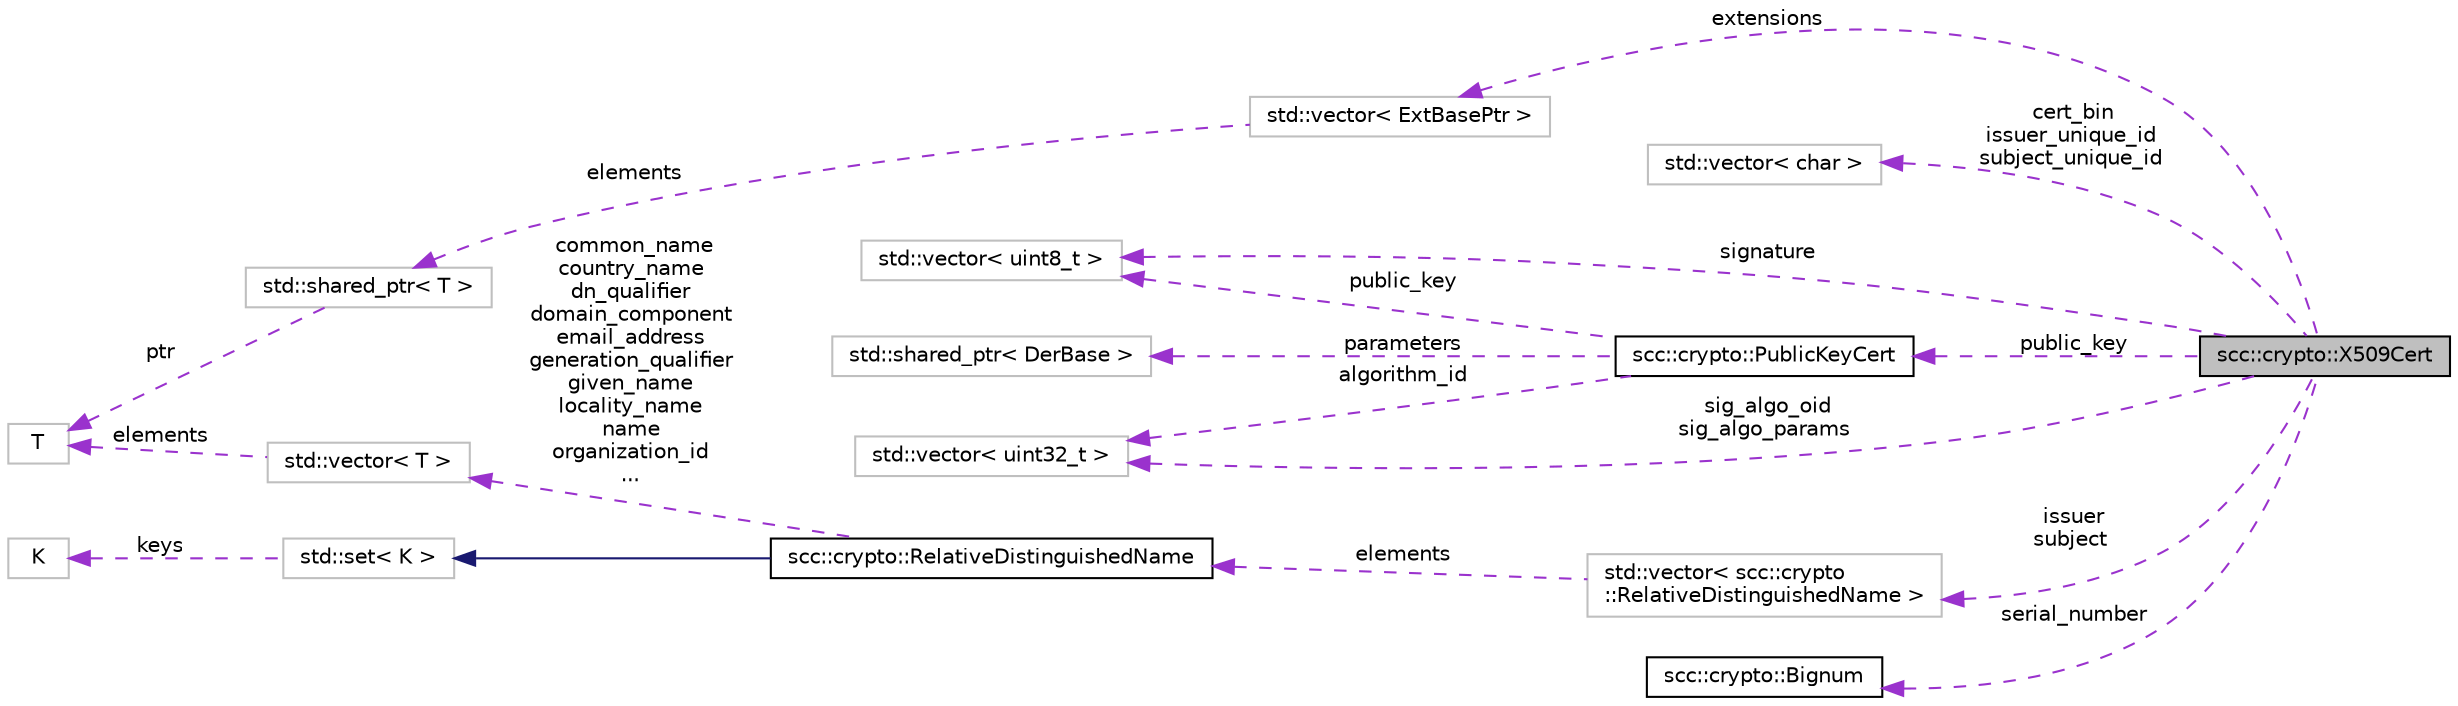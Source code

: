 digraph "scc::crypto::X509Cert"
{
 // LATEX_PDF_SIZE
  edge [fontname="Helvetica",fontsize="10",labelfontname="Helvetica",labelfontsize="10"];
  node [fontname="Helvetica",fontsize="10",shape=record];
  rankdir="LR";
  Node1 [label="scc::crypto::X509Cert",height=0.2,width=0.4,color="black", fillcolor="grey75", style="filled", fontcolor="black",tooltip="X.509 certificate."];
  Node2 -> Node1 [dir="back",color="darkorchid3",fontsize="10",style="dashed",label=" signature" ,fontname="Helvetica"];
  Node2 [label="std::vector\< uint8_t \>",height=0.2,width=0.4,color="grey75", fillcolor="white", style="filled",tooltip=" "];
  Node3 -> Node1 [dir="back",color="darkorchid3",fontsize="10",style="dashed",label=" cert_bin\nissuer_unique_id\nsubject_unique_id" ,fontname="Helvetica"];
  Node3 [label="std::vector\< char \>",height=0.2,width=0.4,color="grey75", fillcolor="white", style="filled",tooltip=" "];
  Node4 -> Node1 [dir="back",color="darkorchid3",fontsize="10",style="dashed",label=" issuer\nsubject" ,fontname="Helvetica"];
  Node4 [label="std::vector\< scc::crypto\l::RelativeDistinguishedName \>",height=0.2,width=0.4,color="grey75", fillcolor="white", style="filled",tooltip=" "];
  Node5 -> Node4 [dir="back",color="darkorchid3",fontsize="10",style="dashed",label=" elements" ,fontname="Helvetica"];
  Node5 [label="scc::crypto::RelativeDistinguishedName",height=0.2,width=0.4,color="black", fillcolor="white", style="filled",URL="$db/d2d/structscc_1_1crypto_1_1RelativeDistinguishedName.html",tooltip=" "];
  Node6 -> Node5 [dir="back",color="midnightblue",fontsize="10",style="solid",fontname="Helvetica"];
  Node6 [label="std::set\< K \>",height=0.2,width=0.4,color="grey75", fillcolor="white", style="filled",tooltip=" "];
  Node7 -> Node6 [dir="back",color="darkorchid3",fontsize="10",style="dashed",label=" keys" ,fontname="Helvetica"];
  Node7 [label="K",height=0.2,width=0.4,color="grey75", fillcolor="white", style="filled",tooltip=" "];
  Node8 -> Node5 [dir="back",color="darkorchid3",fontsize="10",style="dashed",label=" common_name\ncountry_name\ndn_qualifier\ndomain_component\nemail_address\ngeneration_qualifier\ngiven_name\nlocality_name\nname\norganization_id\n..." ,fontname="Helvetica"];
  Node8 [label="std::vector\< T \>",height=0.2,width=0.4,color="grey75", fillcolor="white", style="filled",tooltip=" "];
  Node9 -> Node8 [dir="back",color="darkorchid3",fontsize="10",style="dashed",label=" elements" ,fontname="Helvetica"];
  Node9 [label="T",height=0.2,width=0.4,color="grey75", fillcolor="white", style="filled",tooltip=" "];
  Node10 -> Node1 [dir="back",color="darkorchid3",fontsize="10",style="dashed",label=" sig_algo_oid\nsig_algo_params" ,fontname="Helvetica"];
  Node10 [label="std::vector\< uint32_t \>",height=0.2,width=0.4,color="grey75", fillcolor="white", style="filled",tooltip=" "];
  Node11 -> Node1 [dir="back",color="darkorchid3",fontsize="10",style="dashed",label=" public_key" ,fontname="Helvetica"];
  Node11 [label="scc::crypto::PublicKeyCert",height=0.2,width=0.4,color="black", fillcolor="white", style="filled",URL="$d3/d33/structscc_1_1crypto_1_1PublicKeyCert.html",tooltip="Public key information certificate."];
  Node2 -> Node11 [dir="back",color="darkorchid3",fontsize="10",style="dashed",label=" public_key" ,fontname="Helvetica"];
  Node12 -> Node11 [dir="back",color="darkorchid3",fontsize="10",style="dashed",label=" parameters" ,fontname="Helvetica"];
  Node12 [label="std::shared_ptr\< DerBase \>",height=0.2,width=0.4,color="grey75", fillcolor="white", style="filled",tooltip=" "];
  Node10 -> Node11 [dir="back",color="darkorchid3",fontsize="10",style="dashed",label=" algorithm_id" ,fontname="Helvetica"];
  Node13 -> Node1 [dir="back",color="darkorchid3",fontsize="10",style="dashed",label=" extensions" ,fontname="Helvetica"];
  Node13 [label="std::vector\< ExtBasePtr \>",height=0.2,width=0.4,color="grey75", fillcolor="white", style="filled",tooltip=" "];
  Node14 -> Node13 [dir="back",color="darkorchid3",fontsize="10",style="dashed",label=" elements" ,fontname="Helvetica"];
  Node14 [label="std::shared_ptr\< T \>",height=0.2,width=0.4,color="grey75", fillcolor="white", style="filled",tooltip=" "];
  Node9 -> Node14 [dir="back",color="darkorchid3",fontsize="10",style="dashed",label=" ptr" ,fontname="Helvetica"];
  Node15 -> Node1 [dir="back",color="darkorchid3",fontsize="10",style="dashed",label=" serial_number" ,fontname="Helvetica"];
  Node15 [label="scc::crypto::Bignum",height=0.2,width=0.4,color="black", fillcolor="white", style="filled",URL="$da/d2a/classscc_1_1crypto_1_1Bignum.html",tooltip="Big number."];
}
